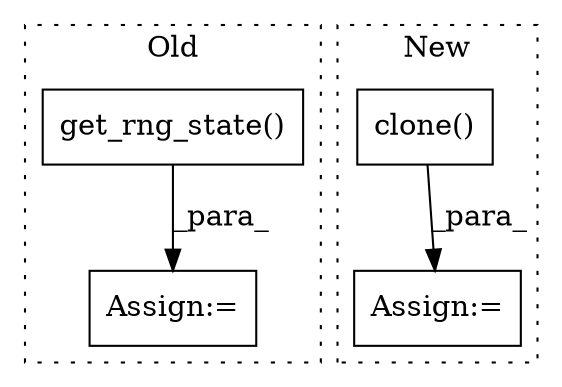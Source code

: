 digraph G {
subgraph cluster0 {
1 [label="get_rng_state()" a="75" s="35409" l="28" shape="box"];
4 [label="Assign:=" a="68" s="35406" l="3" shape="box"];
label = "Old";
style="dotted";
}
subgraph cluster1 {
2 [label="clone()" a="75" s="33480" l="17" shape="box"];
3 [label="Assign:=" a="68" s="33477" l="3" shape="box"];
label = "New";
style="dotted";
}
1 -> 4 [label="_para_"];
2 -> 3 [label="_para_"];
}